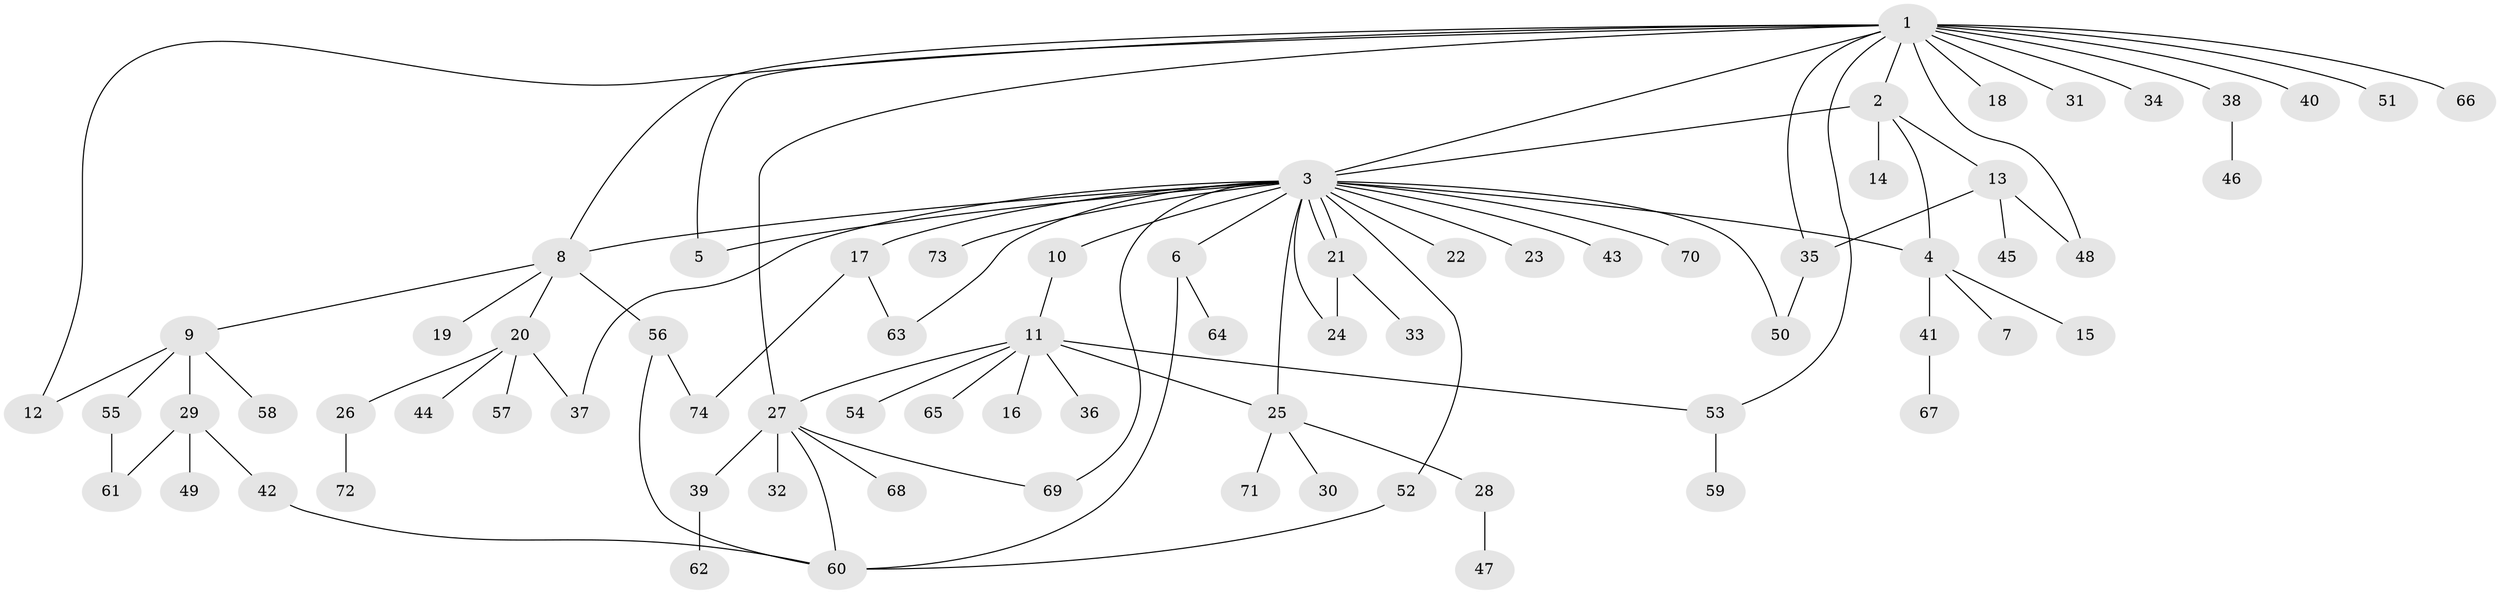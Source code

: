 // coarse degree distribution, {4: 0.13043478260869565, 3: 0.043478260869565216, 5: 0.08695652173913043, 2: 0.34782608695652173, 14: 0.043478260869565216, 1: 0.30434782608695654, 10: 0.043478260869565216}
// Generated by graph-tools (version 1.1) at 2025/36/03/04/25 23:36:40]
// undirected, 74 vertices, 95 edges
graph export_dot {
  node [color=gray90,style=filled];
  1;
  2;
  3;
  4;
  5;
  6;
  7;
  8;
  9;
  10;
  11;
  12;
  13;
  14;
  15;
  16;
  17;
  18;
  19;
  20;
  21;
  22;
  23;
  24;
  25;
  26;
  27;
  28;
  29;
  30;
  31;
  32;
  33;
  34;
  35;
  36;
  37;
  38;
  39;
  40;
  41;
  42;
  43;
  44;
  45;
  46;
  47;
  48;
  49;
  50;
  51;
  52;
  53;
  54;
  55;
  56;
  57;
  58;
  59;
  60;
  61;
  62;
  63;
  64;
  65;
  66;
  67;
  68;
  69;
  70;
  71;
  72;
  73;
  74;
  1 -- 2;
  1 -- 3;
  1 -- 5;
  1 -- 8;
  1 -- 12;
  1 -- 18;
  1 -- 27;
  1 -- 31;
  1 -- 34;
  1 -- 35;
  1 -- 38;
  1 -- 40;
  1 -- 48;
  1 -- 51;
  1 -- 53;
  1 -- 66;
  2 -- 3;
  2 -- 4;
  2 -- 13;
  2 -- 14;
  3 -- 4;
  3 -- 5;
  3 -- 6;
  3 -- 8;
  3 -- 10;
  3 -- 17;
  3 -- 21;
  3 -- 21;
  3 -- 22;
  3 -- 23;
  3 -- 24;
  3 -- 25;
  3 -- 37;
  3 -- 43;
  3 -- 50;
  3 -- 52;
  3 -- 63;
  3 -- 69;
  3 -- 70;
  3 -- 73;
  4 -- 7;
  4 -- 15;
  4 -- 41;
  6 -- 60;
  6 -- 64;
  8 -- 9;
  8 -- 19;
  8 -- 20;
  8 -- 56;
  9 -- 12;
  9 -- 29;
  9 -- 55;
  9 -- 58;
  10 -- 11;
  11 -- 16;
  11 -- 25;
  11 -- 27;
  11 -- 36;
  11 -- 53;
  11 -- 54;
  11 -- 65;
  13 -- 35;
  13 -- 45;
  13 -- 48;
  17 -- 63;
  17 -- 74;
  20 -- 26;
  20 -- 37;
  20 -- 44;
  20 -- 57;
  21 -- 24;
  21 -- 33;
  25 -- 28;
  25 -- 30;
  25 -- 71;
  26 -- 72;
  27 -- 32;
  27 -- 39;
  27 -- 60;
  27 -- 68;
  27 -- 69;
  28 -- 47;
  29 -- 42;
  29 -- 49;
  29 -- 61;
  35 -- 50;
  38 -- 46;
  39 -- 62;
  41 -- 67;
  42 -- 60;
  52 -- 60;
  53 -- 59;
  55 -- 61;
  56 -- 60;
  56 -- 74;
}
